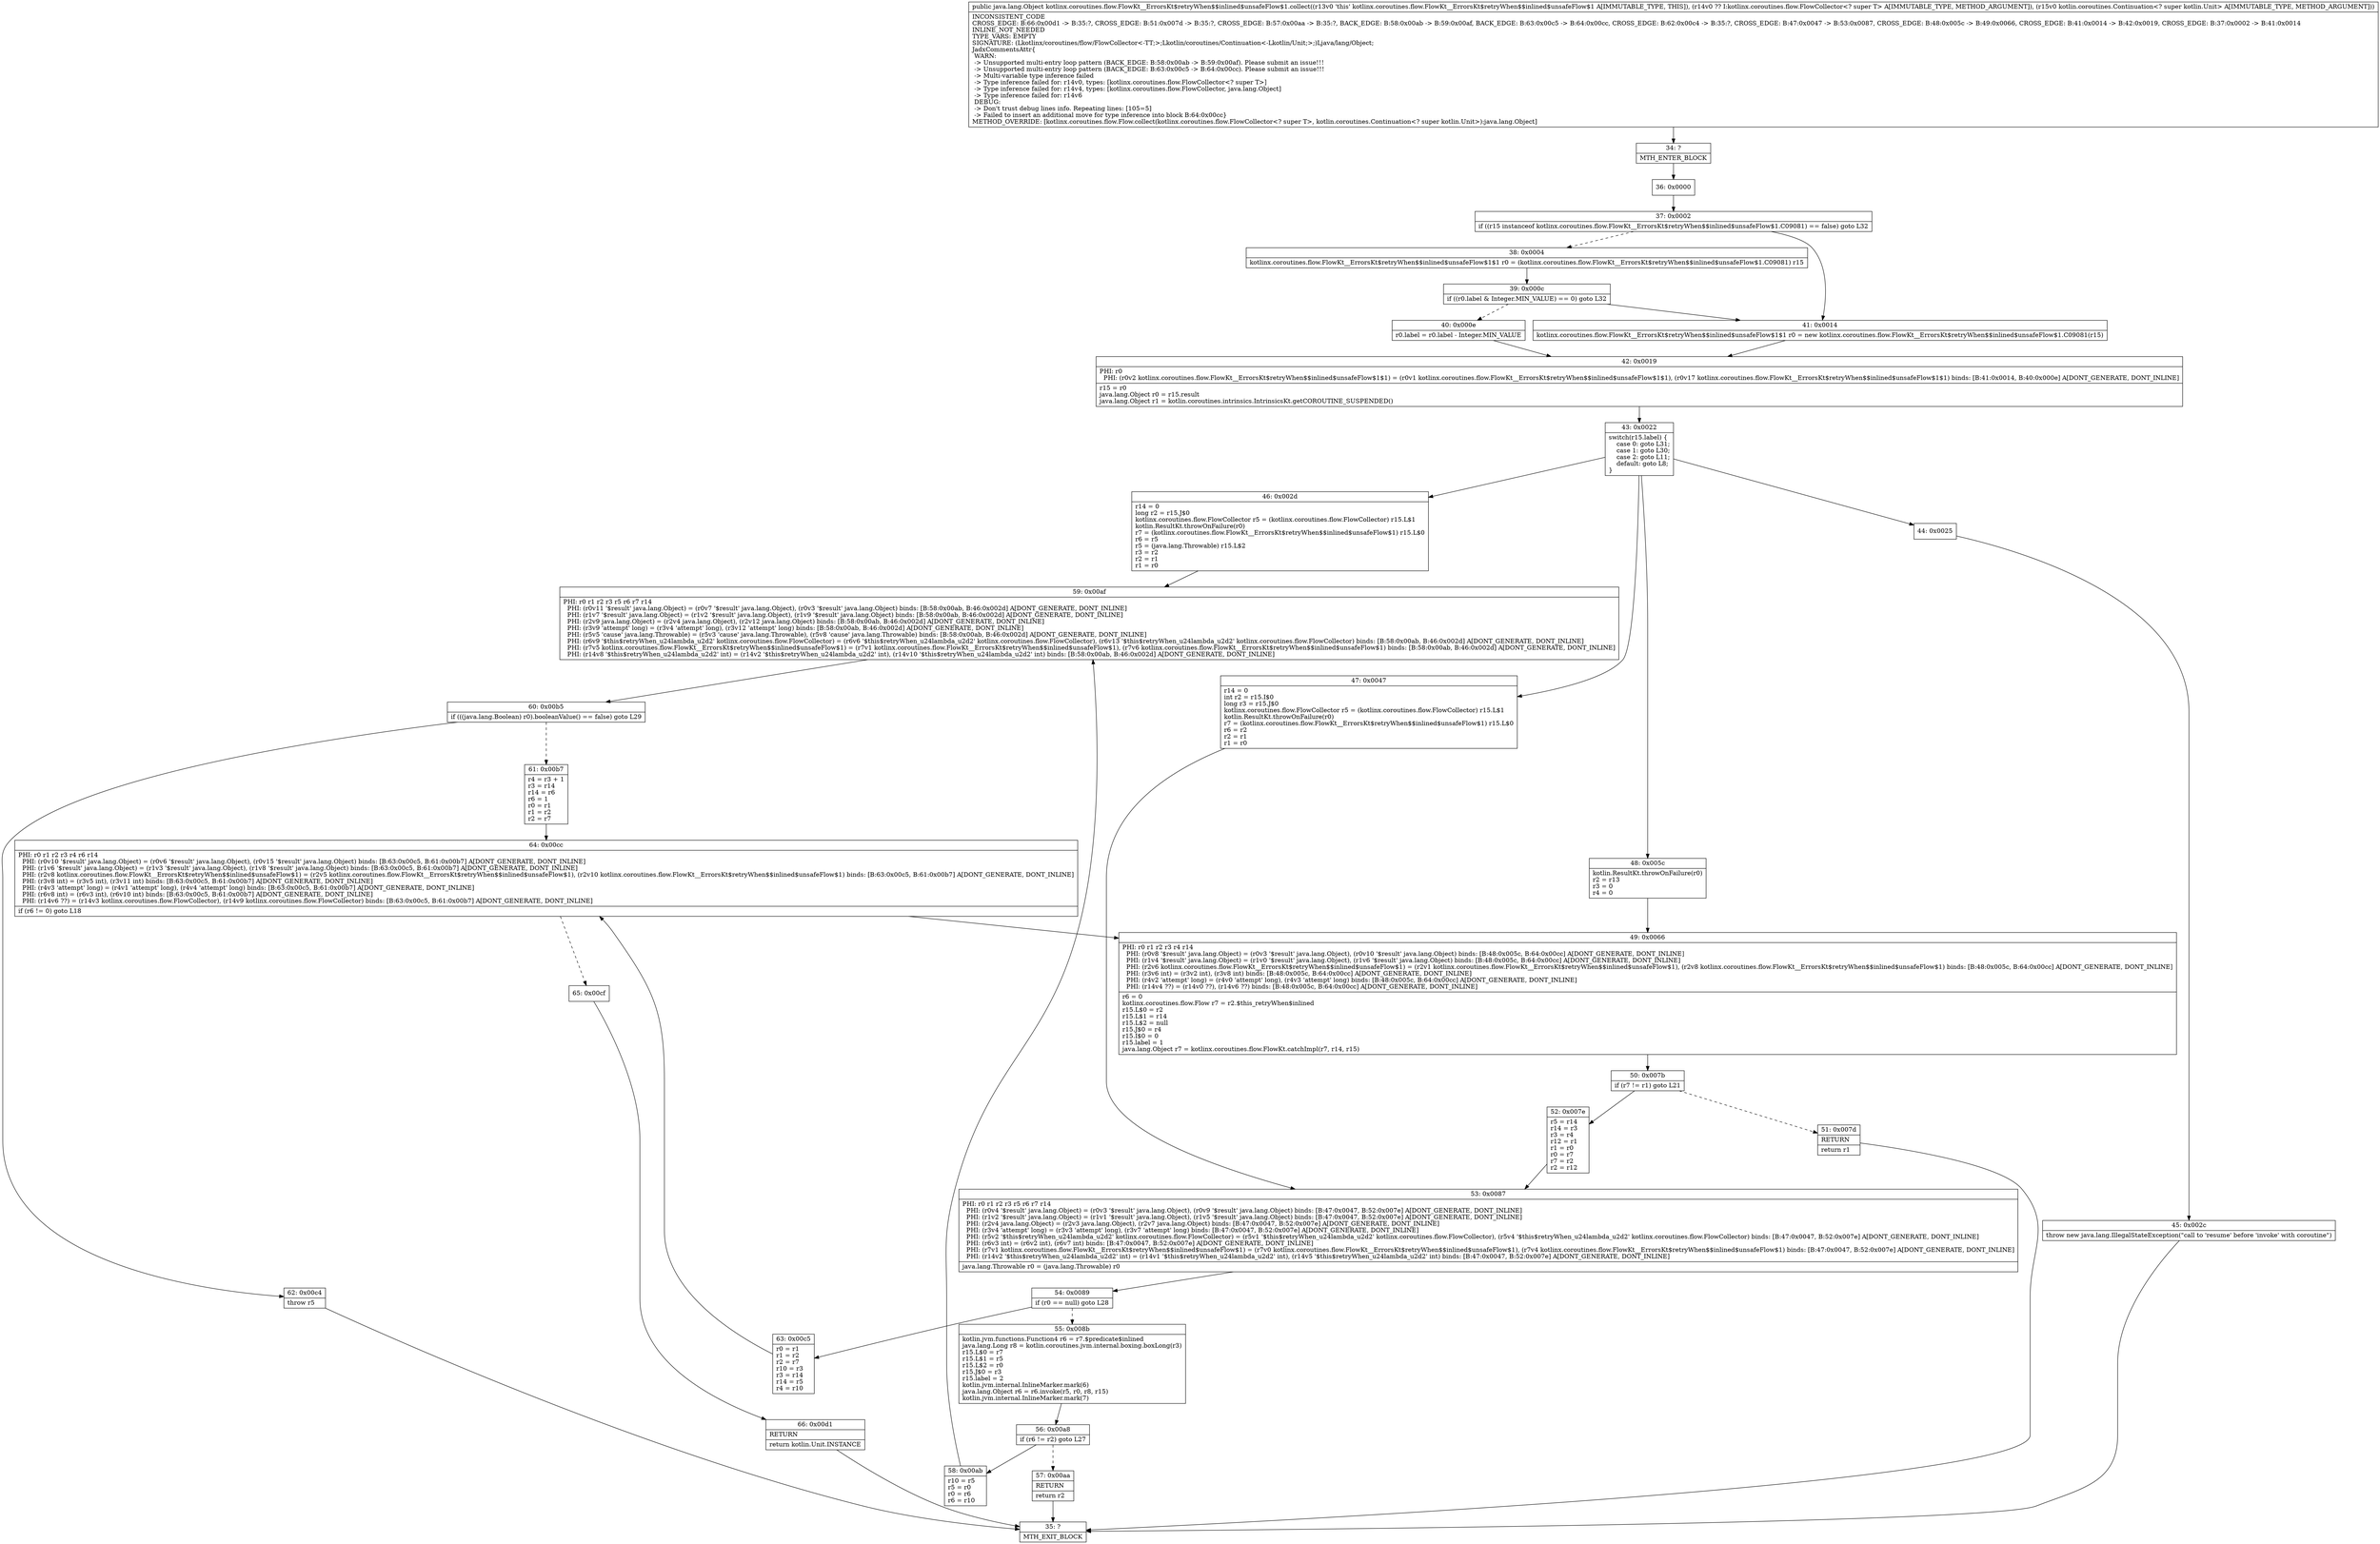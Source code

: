 digraph "CFG forkotlinx.coroutines.flow.FlowKt__ErrorsKt$retryWhen$$inlined$unsafeFlow$1.collect(Lkotlinx\/coroutines\/flow\/FlowCollector;Lkotlin\/coroutines\/Continuation;)Ljava\/lang\/Object;" {
Node_34 [shape=record,label="{34\:\ ?|MTH_ENTER_BLOCK\l}"];
Node_36 [shape=record,label="{36\:\ 0x0000}"];
Node_37 [shape=record,label="{37\:\ 0x0002|if ((r15 instanceof kotlinx.coroutines.flow.FlowKt__ErrorsKt$retryWhen$$inlined$unsafeFlow$1.C09081) == false) goto L32\l}"];
Node_38 [shape=record,label="{38\:\ 0x0004|kotlinx.coroutines.flow.FlowKt__ErrorsKt$retryWhen$$inlined$unsafeFlow$1$1 r0 = (kotlinx.coroutines.flow.FlowKt__ErrorsKt$retryWhen$$inlined$unsafeFlow$1.C09081) r15\l}"];
Node_39 [shape=record,label="{39\:\ 0x000c|if ((r0.label & Integer.MIN_VALUE) == 0) goto L32\l}"];
Node_40 [shape=record,label="{40\:\ 0x000e|r0.label = r0.label \- Integer.MIN_VALUE\l}"];
Node_42 [shape=record,label="{42\:\ 0x0019|PHI: r0 \l  PHI: (r0v2 kotlinx.coroutines.flow.FlowKt__ErrorsKt$retryWhen$$inlined$unsafeFlow$1$1) = (r0v1 kotlinx.coroutines.flow.FlowKt__ErrorsKt$retryWhen$$inlined$unsafeFlow$1$1), (r0v17 kotlinx.coroutines.flow.FlowKt__ErrorsKt$retryWhen$$inlined$unsafeFlow$1$1) binds: [B:41:0x0014, B:40:0x000e] A[DONT_GENERATE, DONT_INLINE]\l|r15 = r0\ljava.lang.Object r0 = r15.result\ljava.lang.Object r1 = kotlin.coroutines.intrinsics.IntrinsicsKt.getCOROUTINE_SUSPENDED()\l}"];
Node_43 [shape=record,label="{43\:\ 0x0022|switch(r15.label) \{\l    case 0: goto L31;\l    case 1: goto L30;\l    case 2: goto L11;\l    default: goto L8;\l\}\l}"];
Node_44 [shape=record,label="{44\:\ 0x0025}"];
Node_45 [shape=record,label="{45\:\ 0x002c|throw new java.lang.IllegalStateException(\"call to 'resume' before 'invoke' with coroutine\")\l}"];
Node_35 [shape=record,label="{35\:\ ?|MTH_EXIT_BLOCK\l}"];
Node_46 [shape=record,label="{46\:\ 0x002d|r14 = 0\llong r2 = r15.J$0\lkotlinx.coroutines.flow.FlowCollector r5 = (kotlinx.coroutines.flow.FlowCollector) r15.L$1\lkotlin.ResultKt.throwOnFailure(r0)\lr7 = (kotlinx.coroutines.flow.FlowKt__ErrorsKt$retryWhen$$inlined$unsafeFlow$1) r15.L$0\lr6 = r5\lr5 = (java.lang.Throwable) r15.L$2\lr3 = r2\lr2 = r1\lr1 = r0\l}"];
Node_59 [shape=record,label="{59\:\ 0x00af|PHI: r0 r1 r2 r3 r5 r6 r7 r14 \l  PHI: (r0v11 '$result' java.lang.Object) = (r0v7 '$result' java.lang.Object), (r0v3 '$result' java.lang.Object) binds: [B:58:0x00ab, B:46:0x002d] A[DONT_GENERATE, DONT_INLINE]\l  PHI: (r1v7 '$result' java.lang.Object) = (r1v2 '$result' java.lang.Object), (r1v9 '$result' java.lang.Object) binds: [B:58:0x00ab, B:46:0x002d] A[DONT_GENERATE, DONT_INLINE]\l  PHI: (r2v9 java.lang.Object) = (r2v4 java.lang.Object), (r2v12 java.lang.Object) binds: [B:58:0x00ab, B:46:0x002d] A[DONT_GENERATE, DONT_INLINE]\l  PHI: (r3v9 'attempt' long) = (r3v4 'attempt' long), (r3v12 'attempt' long) binds: [B:58:0x00ab, B:46:0x002d] A[DONT_GENERATE, DONT_INLINE]\l  PHI: (r5v5 'cause' java.lang.Throwable) = (r5v3 'cause' java.lang.Throwable), (r5v8 'cause' java.lang.Throwable) binds: [B:58:0x00ab, B:46:0x002d] A[DONT_GENERATE, DONT_INLINE]\l  PHI: (r6v9 '$this$retryWhen_u24lambda_u2d2' kotlinx.coroutines.flow.FlowCollector) = (r6v6 '$this$retryWhen_u24lambda_u2d2' kotlinx.coroutines.flow.FlowCollector), (r6v13 '$this$retryWhen_u24lambda_u2d2' kotlinx.coroutines.flow.FlowCollector) binds: [B:58:0x00ab, B:46:0x002d] A[DONT_GENERATE, DONT_INLINE]\l  PHI: (r7v5 kotlinx.coroutines.flow.FlowKt__ErrorsKt$retryWhen$$inlined$unsafeFlow$1) = (r7v1 kotlinx.coroutines.flow.FlowKt__ErrorsKt$retryWhen$$inlined$unsafeFlow$1), (r7v6 kotlinx.coroutines.flow.FlowKt__ErrorsKt$retryWhen$$inlined$unsafeFlow$1) binds: [B:58:0x00ab, B:46:0x002d] A[DONT_GENERATE, DONT_INLINE]\l  PHI: (r14v8 '$this$retryWhen_u24lambda_u2d2' int) = (r14v2 '$this$retryWhen_u24lambda_u2d2' int), (r14v10 '$this$retryWhen_u24lambda_u2d2' int) binds: [B:58:0x00ab, B:46:0x002d] A[DONT_GENERATE, DONT_INLINE]\l}"];
Node_60 [shape=record,label="{60\:\ 0x00b5|if (((java.lang.Boolean) r0).booleanValue() == false) goto L29\l}"];
Node_61 [shape=record,label="{61\:\ 0x00b7|r4 = r3 + 1\lr3 = r14\lr14 = r6\lr6 = 1\lr0 = r1\lr1 = r2\lr2 = r7\l}"];
Node_64 [shape=record,label="{64\:\ 0x00cc|PHI: r0 r1 r2 r3 r4 r6 r14 \l  PHI: (r0v10 '$result' java.lang.Object) = (r0v6 '$result' java.lang.Object), (r0v15 '$result' java.lang.Object) binds: [B:63:0x00c5, B:61:0x00b7] A[DONT_GENERATE, DONT_INLINE]\l  PHI: (r1v6 '$result' java.lang.Object) = (r1v3 '$result' java.lang.Object), (r1v8 '$result' java.lang.Object) binds: [B:63:0x00c5, B:61:0x00b7] A[DONT_GENERATE, DONT_INLINE]\l  PHI: (r2v8 kotlinx.coroutines.flow.FlowKt__ErrorsKt$retryWhen$$inlined$unsafeFlow$1) = (r2v5 kotlinx.coroutines.flow.FlowKt__ErrorsKt$retryWhen$$inlined$unsafeFlow$1), (r2v10 kotlinx.coroutines.flow.FlowKt__ErrorsKt$retryWhen$$inlined$unsafeFlow$1) binds: [B:63:0x00c5, B:61:0x00b7] A[DONT_GENERATE, DONT_INLINE]\l  PHI: (r3v8 int) = (r3v5 int), (r3v11 int) binds: [B:63:0x00c5, B:61:0x00b7] A[DONT_GENERATE, DONT_INLINE]\l  PHI: (r4v3 'attempt' long) = (r4v1 'attempt' long), (r4v4 'attempt' long) binds: [B:63:0x00c5, B:61:0x00b7] A[DONT_GENERATE, DONT_INLINE]\l  PHI: (r6v8 int) = (r6v3 int), (r6v10 int) binds: [B:63:0x00c5, B:61:0x00b7] A[DONT_GENERATE, DONT_INLINE]\l  PHI: (r14v6 ??) = (r14v3 kotlinx.coroutines.flow.FlowCollector), (r14v9 kotlinx.coroutines.flow.FlowCollector) binds: [B:63:0x00c5, B:61:0x00b7] A[DONT_GENERATE, DONT_INLINE]\l|if (r6 != 0) goto L18\l}"];
Node_65 [shape=record,label="{65\:\ 0x00cf}"];
Node_66 [shape=record,label="{66\:\ 0x00d1|RETURN\l|return kotlin.Unit.INSTANCE\l}"];
Node_49 [shape=record,label="{49\:\ 0x0066|PHI: r0 r1 r2 r3 r4 r14 \l  PHI: (r0v8 '$result' java.lang.Object) = (r0v3 '$result' java.lang.Object), (r0v10 '$result' java.lang.Object) binds: [B:48:0x005c, B:64:0x00cc] A[DONT_GENERATE, DONT_INLINE]\l  PHI: (r1v4 '$result' java.lang.Object) = (r1v0 '$result' java.lang.Object), (r1v6 '$result' java.lang.Object) binds: [B:48:0x005c, B:64:0x00cc] A[DONT_GENERATE, DONT_INLINE]\l  PHI: (r2v6 kotlinx.coroutines.flow.FlowKt__ErrorsKt$retryWhen$$inlined$unsafeFlow$1) = (r2v1 kotlinx.coroutines.flow.FlowKt__ErrorsKt$retryWhen$$inlined$unsafeFlow$1), (r2v8 kotlinx.coroutines.flow.FlowKt__ErrorsKt$retryWhen$$inlined$unsafeFlow$1) binds: [B:48:0x005c, B:64:0x00cc] A[DONT_GENERATE, DONT_INLINE]\l  PHI: (r3v6 int) = (r3v2 int), (r3v8 int) binds: [B:48:0x005c, B:64:0x00cc] A[DONT_GENERATE, DONT_INLINE]\l  PHI: (r4v2 'attempt' long) = (r4v0 'attempt' long), (r4v3 'attempt' long) binds: [B:48:0x005c, B:64:0x00cc] A[DONT_GENERATE, DONT_INLINE]\l  PHI: (r14v4 ??) = (r14v0 ??), (r14v6 ??) binds: [B:48:0x005c, B:64:0x00cc] A[DONT_GENERATE, DONT_INLINE]\l|r6 = 0\lkotlinx.coroutines.flow.Flow r7 = r2.$this_retryWhen$inlined\lr15.L$0 = r2\lr15.L$1 = r14\lr15.L$2 = null\lr15.J$0 = r4\lr15.I$0 = 0\lr15.label = 1\ljava.lang.Object r7 = kotlinx.coroutines.flow.FlowKt.catchImpl(r7, r14, r15)\l}"];
Node_50 [shape=record,label="{50\:\ 0x007b|if (r7 != r1) goto L21\l}"];
Node_51 [shape=record,label="{51\:\ 0x007d|RETURN\l|return r1\l}"];
Node_52 [shape=record,label="{52\:\ 0x007e|r5 = r14\lr14 = r3\lr3 = r4\lr12 = r1\lr1 = r0\lr0 = r7\lr7 = r2\lr2 = r12\l}"];
Node_53 [shape=record,label="{53\:\ 0x0087|PHI: r0 r1 r2 r3 r5 r6 r7 r14 \l  PHI: (r0v4 '$result' java.lang.Object) = (r0v3 '$result' java.lang.Object), (r0v9 '$result' java.lang.Object) binds: [B:47:0x0047, B:52:0x007e] A[DONT_GENERATE, DONT_INLINE]\l  PHI: (r1v2 '$result' java.lang.Object) = (r1v1 '$result' java.lang.Object), (r1v5 '$result' java.lang.Object) binds: [B:47:0x0047, B:52:0x007e] A[DONT_GENERATE, DONT_INLINE]\l  PHI: (r2v4 java.lang.Object) = (r2v3 java.lang.Object), (r2v7 java.lang.Object) binds: [B:47:0x0047, B:52:0x007e] A[DONT_GENERATE, DONT_INLINE]\l  PHI: (r3v4 'attempt' long) = (r3v3 'attempt' long), (r3v7 'attempt' long) binds: [B:47:0x0047, B:52:0x007e] A[DONT_GENERATE, DONT_INLINE]\l  PHI: (r5v2 '$this$retryWhen_u24lambda_u2d2' kotlinx.coroutines.flow.FlowCollector) = (r5v1 '$this$retryWhen_u24lambda_u2d2' kotlinx.coroutines.flow.FlowCollector), (r5v4 '$this$retryWhen_u24lambda_u2d2' kotlinx.coroutines.flow.FlowCollector) binds: [B:47:0x0047, B:52:0x007e] A[DONT_GENERATE, DONT_INLINE]\l  PHI: (r6v3 int) = (r6v2 int), (r6v7 int) binds: [B:47:0x0047, B:52:0x007e] A[DONT_GENERATE, DONT_INLINE]\l  PHI: (r7v1 kotlinx.coroutines.flow.FlowKt__ErrorsKt$retryWhen$$inlined$unsafeFlow$1) = (r7v0 kotlinx.coroutines.flow.FlowKt__ErrorsKt$retryWhen$$inlined$unsafeFlow$1), (r7v4 kotlinx.coroutines.flow.FlowKt__ErrorsKt$retryWhen$$inlined$unsafeFlow$1) binds: [B:47:0x0047, B:52:0x007e] A[DONT_GENERATE, DONT_INLINE]\l  PHI: (r14v2 '$this$retryWhen_u24lambda_u2d2' int) = (r14v1 '$this$retryWhen_u24lambda_u2d2' int), (r14v5 '$this$retryWhen_u24lambda_u2d2' int) binds: [B:47:0x0047, B:52:0x007e] A[DONT_GENERATE, DONT_INLINE]\l|java.lang.Throwable r0 = (java.lang.Throwable) r0\l}"];
Node_54 [shape=record,label="{54\:\ 0x0089|if (r0 == null) goto L28\l}"];
Node_55 [shape=record,label="{55\:\ 0x008b|kotlin.jvm.functions.Function4 r6 = r7.$predicate$inlined\ljava.lang.Long r8 = kotlin.coroutines.jvm.internal.boxing.boxLong(r3)\lr15.L$0 = r7\lr15.L$1 = r5\lr15.L$2 = r0\lr15.J$0 = r3\lr15.label = 2\lkotlin.jvm.internal.InlineMarker.mark(6)\ljava.lang.Object r6 = r6.invoke(r5, r0, r8, r15)\lkotlin.jvm.internal.InlineMarker.mark(7)\l}"];
Node_56 [shape=record,label="{56\:\ 0x00a8|if (r6 != r2) goto L27\l}"];
Node_57 [shape=record,label="{57\:\ 0x00aa|RETURN\l|return r2\l}"];
Node_58 [shape=record,label="{58\:\ 0x00ab|r10 = r5\lr5 = r0\lr0 = r6\lr6 = r10\l}"];
Node_63 [shape=record,label="{63\:\ 0x00c5|r0 = r1\lr1 = r2\lr2 = r7\lr10 = r3\lr3 = r14\lr14 = r5\lr4 = r10\l}"];
Node_62 [shape=record,label="{62\:\ 0x00c4|throw r5\l}"];
Node_47 [shape=record,label="{47\:\ 0x0047|r14 = 0\lint r2 = r15.I$0\llong r3 = r15.J$0\lkotlinx.coroutines.flow.FlowCollector r5 = (kotlinx.coroutines.flow.FlowCollector) r15.L$1\lkotlin.ResultKt.throwOnFailure(r0)\lr7 = (kotlinx.coroutines.flow.FlowKt__ErrorsKt$retryWhen$$inlined$unsafeFlow$1) r15.L$0\lr6 = r2\lr2 = r1\lr1 = r0\l}"];
Node_48 [shape=record,label="{48\:\ 0x005c|kotlin.ResultKt.throwOnFailure(r0)\lr2 = r13\lr3 = 0\lr4 = 0\l}"];
Node_41 [shape=record,label="{41\:\ 0x0014|kotlinx.coroutines.flow.FlowKt__ErrorsKt$retryWhen$$inlined$unsafeFlow$1$1 r0 = new kotlinx.coroutines.flow.FlowKt__ErrorsKt$retryWhen$$inlined$unsafeFlow$1.C09081(r15)\l}"];
MethodNode[shape=record,label="{public java.lang.Object kotlinx.coroutines.flow.FlowKt__ErrorsKt$retryWhen$$inlined$unsafeFlow$1.collect((r13v0 'this' kotlinx.coroutines.flow.FlowKt__ErrorsKt$retryWhen$$inlined$unsafeFlow$1 A[IMMUTABLE_TYPE, THIS]), (r14v0 ?? I:kotlinx.coroutines.flow.FlowCollector\<? super T\> A[IMMUTABLE_TYPE, METHOD_ARGUMENT]), (r15v0 kotlin.coroutines.Continuation\<? super kotlin.Unit\> A[IMMUTABLE_TYPE, METHOD_ARGUMENT]))  | INCONSISTENT_CODE\lCROSS_EDGE: B:66:0x00d1 \-\> B:35:?, CROSS_EDGE: B:51:0x007d \-\> B:35:?, CROSS_EDGE: B:57:0x00aa \-\> B:35:?, BACK_EDGE: B:58:0x00ab \-\> B:59:0x00af, BACK_EDGE: B:63:0x00c5 \-\> B:64:0x00cc, CROSS_EDGE: B:62:0x00c4 \-\> B:35:?, CROSS_EDGE: B:47:0x0047 \-\> B:53:0x0087, CROSS_EDGE: B:48:0x005c \-\> B:49:0x0066, CROSS_EDGE: B:41:0x0014 \-\> B:42:0x0019, CROSS_EDGE: B:37:0x0002 \-\> B:41:0x0014\lINLINE_NOT_NEEDED\lTYPE_VARS: EMPTY\lSIGNATURE: (Lkotlinx\/coroutines\/flow\/FlowCollector\<\-TT;\>;Lkotlin\/coroutines\/Continuation\<\-Lkotlin\/Unit;\>;)Ljava\/lang\/Object;\lJadxCommentsAttr\{\l WARN: \l \-\> Unsupported multi\-entry loop pattern (BACK_EDGE: B:58:0x00ab \-\> B:59:0x00af). Please submit an issue!!!\l \-\> Unsupported multi\-entry loop pattern (BACK_EDGE: B:63:0x00c5 \-\> B:64:0x00cc). Please submit an issue!!!\l \-\> Multi\-variable type inference failed\l \-\> Type inference failed for: r14v0, types: [kotlinx.coroutines.flow.FlowCollector\<? super T\>]\l \-\> Type inference failed for: r14v4, types: [kotlinx.coroutines.flow.FlowCollector, java.lang.Object]\l \-\> Type inference failed for: r14v6\l DEBUG: \l \-\> Don't trust debug lines info. Repeating lines: [105=5]\l \-\> Failed to insert an additional move for type inference into block B:64:0x00cc\}\lMETHOD_OVERRIDE: [kotlinx.coroutines.flow.Flow.collect(kotlinx.coroutines.flow.FlowCollector\<? super T\>, kotlin.coroutines.Continuation\<? super kotlin.Unit\>):java.lang.Object]\l}"];
MethodNode -> Node_34;Node_34 -> Node_36;
Node_36 -> Node_37;
Node_37 -> Node_38[style=dashed];
Node_37 -> Node_41;
Node_38 -> Node_39;
Node_39 -> Node_40[style=dashed];
Node_39 -> Node_41;
Node_40 -> Node_42;
Node_42 -> Node_43;
Node_43 -> Node_44;
Node_43 -> Node_46;
Node_43 -> Node_47;
Node_43 -> Node_48;
Node_44 -> Node_45;
Node_45 -> Node_35;
Node_46 -> Node_59;
Node_59 -> Node_60;
Node_60 -> Node_61[style=dashed];
Node_60 -> Node_62;
Node_61 -> Node_64;
Node_64 -> Node_65[style=dashed];
Node_64 -> Node_49;
Node_65 -> Node_66;
Node_66 -> Node_35;
Node_49 -> Node_50;
Node_50 -> Node_51[style=dashed];
Node_50 -> Node_52;
Node_51 -> Node_35;
Node_52 -> Node_53;
Node_53 -> Node_54;
Node_54 -> Node_55[style=dashed];
Node_54 -> Node_63;
Node_55 -> Node_56;
Node_56 -> Node_57[style=dashed];
Node_56 -> Node_58;
Node_57 -> Node_35;
Node_58 -> Node_59;
Node_63 -> Node_64;
Node_62 -> Node_35;
Node_47 -> Node_53;
Node_48 -> Node_49;
Node_41 -> Node_42;
}

